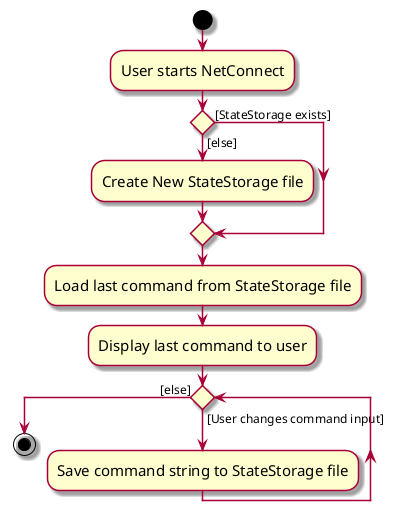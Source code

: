 @startuml
skin rose
skinparam ActivityFontSize 15
skinparam ArrowFontSize 12
start
:User starts NetConnect;

'Since the beta syntax does not support placing the condition outside the
'diamond we place it as the true branch instead.


if () then ([else])
    :Create New StateStorage file;
else ([StateStorage exists])
endif
:Load last command from StateStorage file;
:Display last command to user;

while () is ([User changes command input])
    :Save command string to StateStorage file;
endwhile ([else])
stop
@enduml